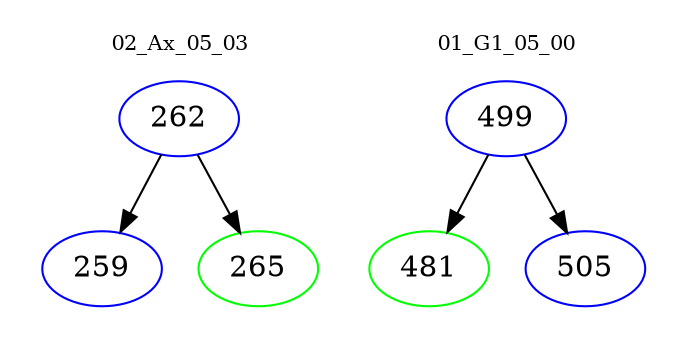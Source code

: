 digraph{
subgraph cluster_0 {
color = white
label = "02_Ax_05_03";
fontsize=10;
T0_262 [label="262", color="blue"]
T0_262 -> T0_259 [color="black"]
T0_259 [label="259", color="blue"]
T0_262 -> T0_265 [color="black"]
T0_265 [label="265", color="green"]
}
subgraph cluster_1 {
color = white
label = "01_G1_05_00";
fontsize=10;
T1_499 [label="499", color="blue"]
T1_499 -> T1_481 [color="black"]
T1_481 [label="481", color="green"]
T1_499 -> T1_505 [color="black"]
T1_505 [label="505", color="blue"]
}
}
